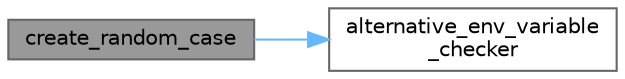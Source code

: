 digraph "create_random_case"
{
 // LATEX_PDF_SIZE
  bgcolor="transparent";
  edge [fontname=Helvetica,fontsize=10,labelfontname=Helvetica,labelfontsize=10];
  node [fontname=Helvetica,fontsize=10,shape=box,height=0.2,width=0.4];
  rankdir="LR";
  Node1 [id="Node000001",label="create_random_case",height=0.2,width=0.4,color="gray40", fillcolor="grey60", style="filled", fontcolor="black",tooltip=" "];
  Node1 -> Node2 [id="edge2_Node000001_Node000002",color="steelblue1",style="solid",tooltip=" "];
  Node2 [id="Node000002",label="alternative_env_variable\l_checker",height=0.2,width=0.4,color="grey40", fillcolor="white", style="filled",URL="$test__environment__whitebox_8cpp.html#afeca88b75ae33940f40bb4196e50788a",tooltip=" "];
}
